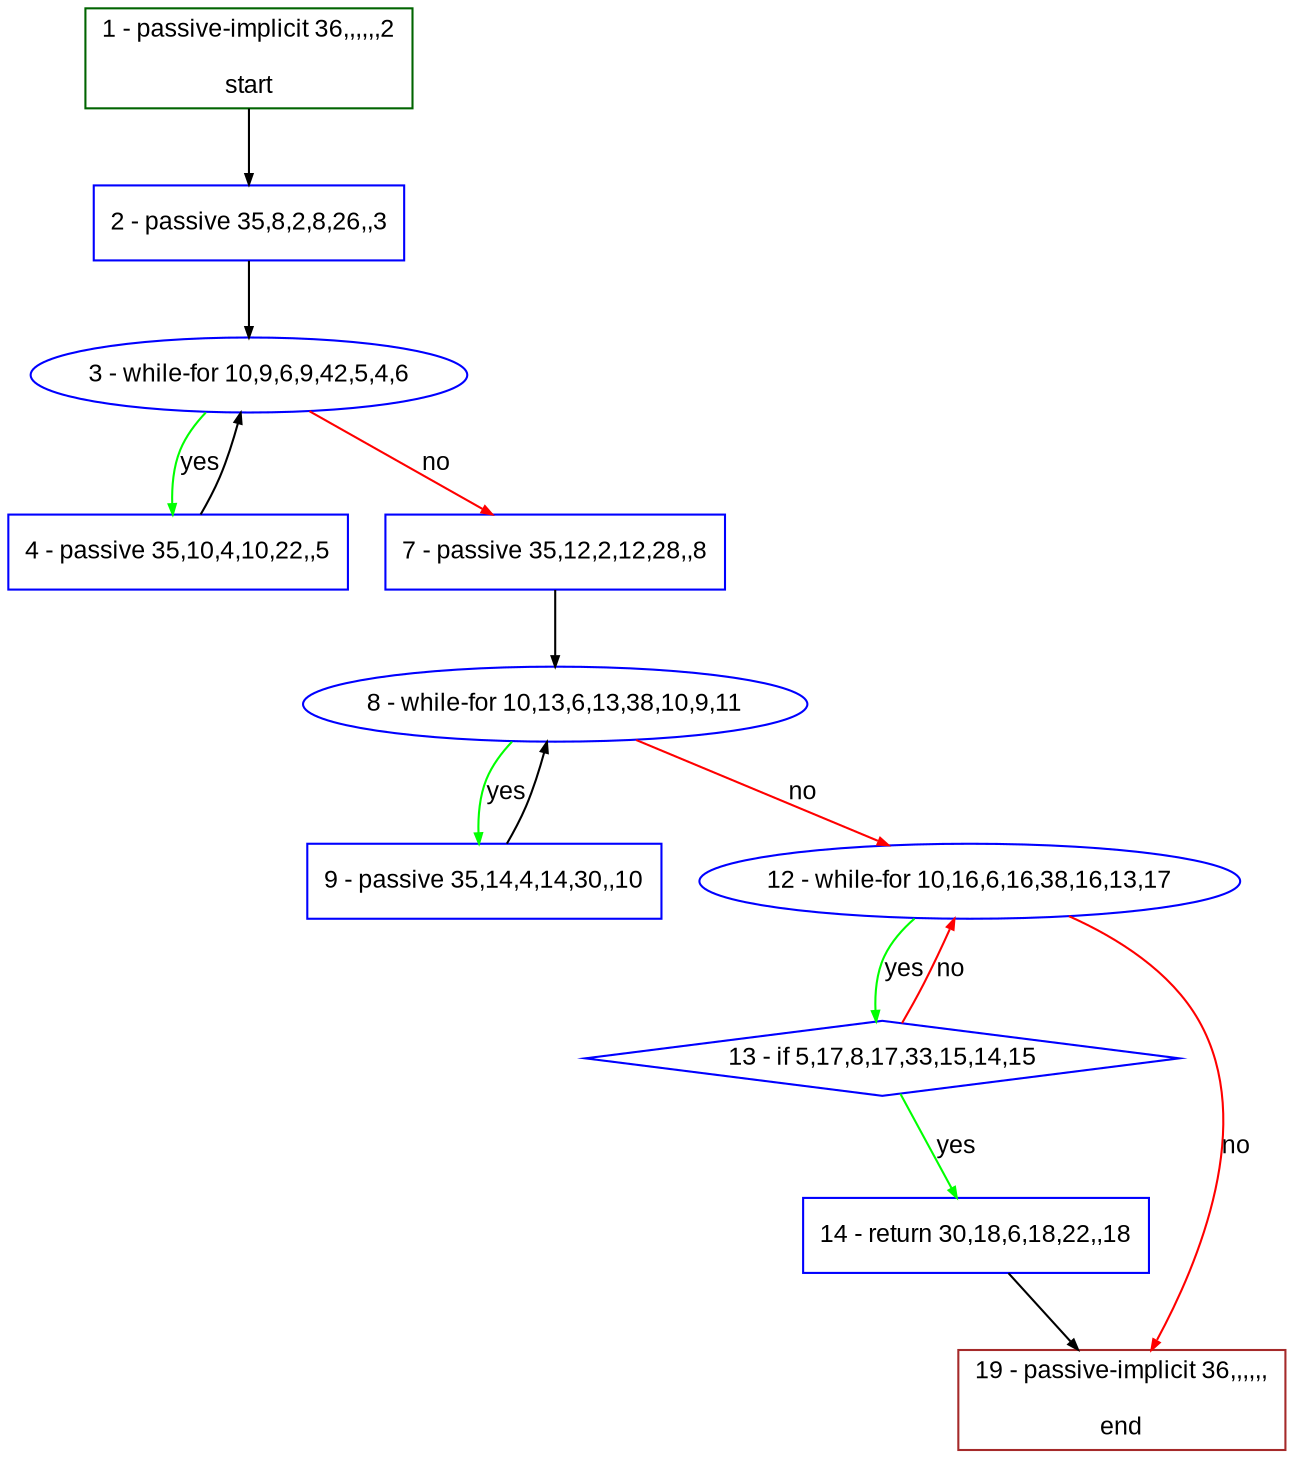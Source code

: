 digraph "" {
  graph [bgcolor="white", fillcolor="#FFFFCC", pack="true", packmode="clust", fontname="Arial", label="", fontsize="12", compound="true", style="rounded,filled"];
  node [node_initialized="no", fillcolor="white", fontname="Arial", label="", color="grey", fontsize="12", fixedsize="false", compound="true", shape="rectangle", style="filled"];
  edge [arrowtail="none", lhead="", fontcolor="black", fontname="Arial", label="", color="black", fontsize="12", arrowhead="normal", arrowsize="0.5", compound="true", ltail="", dir="forward"];
  __N1 [fillcolor="#ffffff", label="2 - passive 35,8,2,8,26,,3", color="#0000ff", shape="box", style="filled"];
  __N2 [fillcolor="#ffffff", label="1 - passive-implicit 36,,,,,,2\n\nstart", color="#006400", shape="box", style="filled"];
  __N3 [fillcolor="#ffffff", label="3 - while-for 10,9,6,9,42,5,4,6", color="#0000ff", shape="oval", style="filled"];
  __N4 [fillcolor="#ffffff", label="4 - passive 35,10,4,10,22,,5", color="#0000ff", shape="box", style="filled"];
  __N5 [fillcolor="#ffffff", label="7 - passive 35,12,2,12,28,,8", color="#0000ff", shape="box", style="filled"];
  __N6 [fillcolor="#ffffff", label="8 - while-for 10,13,6,13,38,10,9,11", color="#0000ff", shape="oval", style="filled"];
  __N7 [fillcolor="#ffffff", label="9 - passive 35,14,4,14,30,,10", color="#0000ff", shape="box", style="filled"];
  __N8 [fillcolor="#ffffff", label="12 - while-for 10,16,6,16,38,16,13,17", color="#0000ff", shape="oval", style="filled"];
  __N9 [fillcolor="#ffffff", label="13 - if 5,17,8,17,33,15,14,15", color="#0000ff", shape="diamond", style="filled"];
  __N10 [fillcolor="#ffffff", label="19 - passive-implicit 36,,,,,,\n\nend", color="#a52a2a", shape="box", style="filled"];
  __N11 [fillcolor="#ffffff", label="14 - return 30,18,6,18,22,,18", color="#0000ff", shape="box", style="filled"];
  __N2 -> __N1 [arrowtail="none", color="#000000", label="", arrowhead="normal", dir="forward"];
  __N1 -> __N3 [arrowtail="none", color="#000000", label="", arrowhead="normal", dir="forward"];
  __N3 -> __N4 [arrowtail="none", color="#00ff00", label="yes", arrowhead="normal", dir="forward"];
  __N4 -> __N3 [arrowtail="none", color="#000000", label="", arrowhead="normal", dir="forward"];
  __N3 -> __N5 [arrowtail="none", color="#ff0000", label="no", arrowhead="normal", dir="forward"];
  __N5 -> __N6 [arrowtail="none", color="#000000", label="", arrowhead="normal", dir="forward"];
  __N6 -> __N7 [arrowtail="none", color="#00ff00", label="yes", arrowhead="normal", dir="forward"];
  __N7 -> __N6 [arrowtail="none", color="#000000", label="", arrowhead="normal", dir="forward"];
  __N6 -> __N8 [arrowtail="none", color="#ff0000", label="no", arrowhead="normal", dir="forward"];
  __N8 -> __N9 [arrowtail="none", color="#00ff00", label="yes", arrowhead="normal", dir="forward"];
  __N9 -> __N8 [arrowtail="none", color="#ff0000", label="no", arrowhead="normal", dir="forward"];
  __N8 -> __N10 [arrowtail="none", color="#ff0000", label="no", arrowhead="normal", dir="forward"];
  __N9 -> __N11 [arrowtail="none", color="#00ff00", label="yes", arrowhead="normal", dir="forward"];
  __N11 -> __N10 [arrowtail="none", color="#000000", label="", arrowhead="normal", dir="forward"];
}
